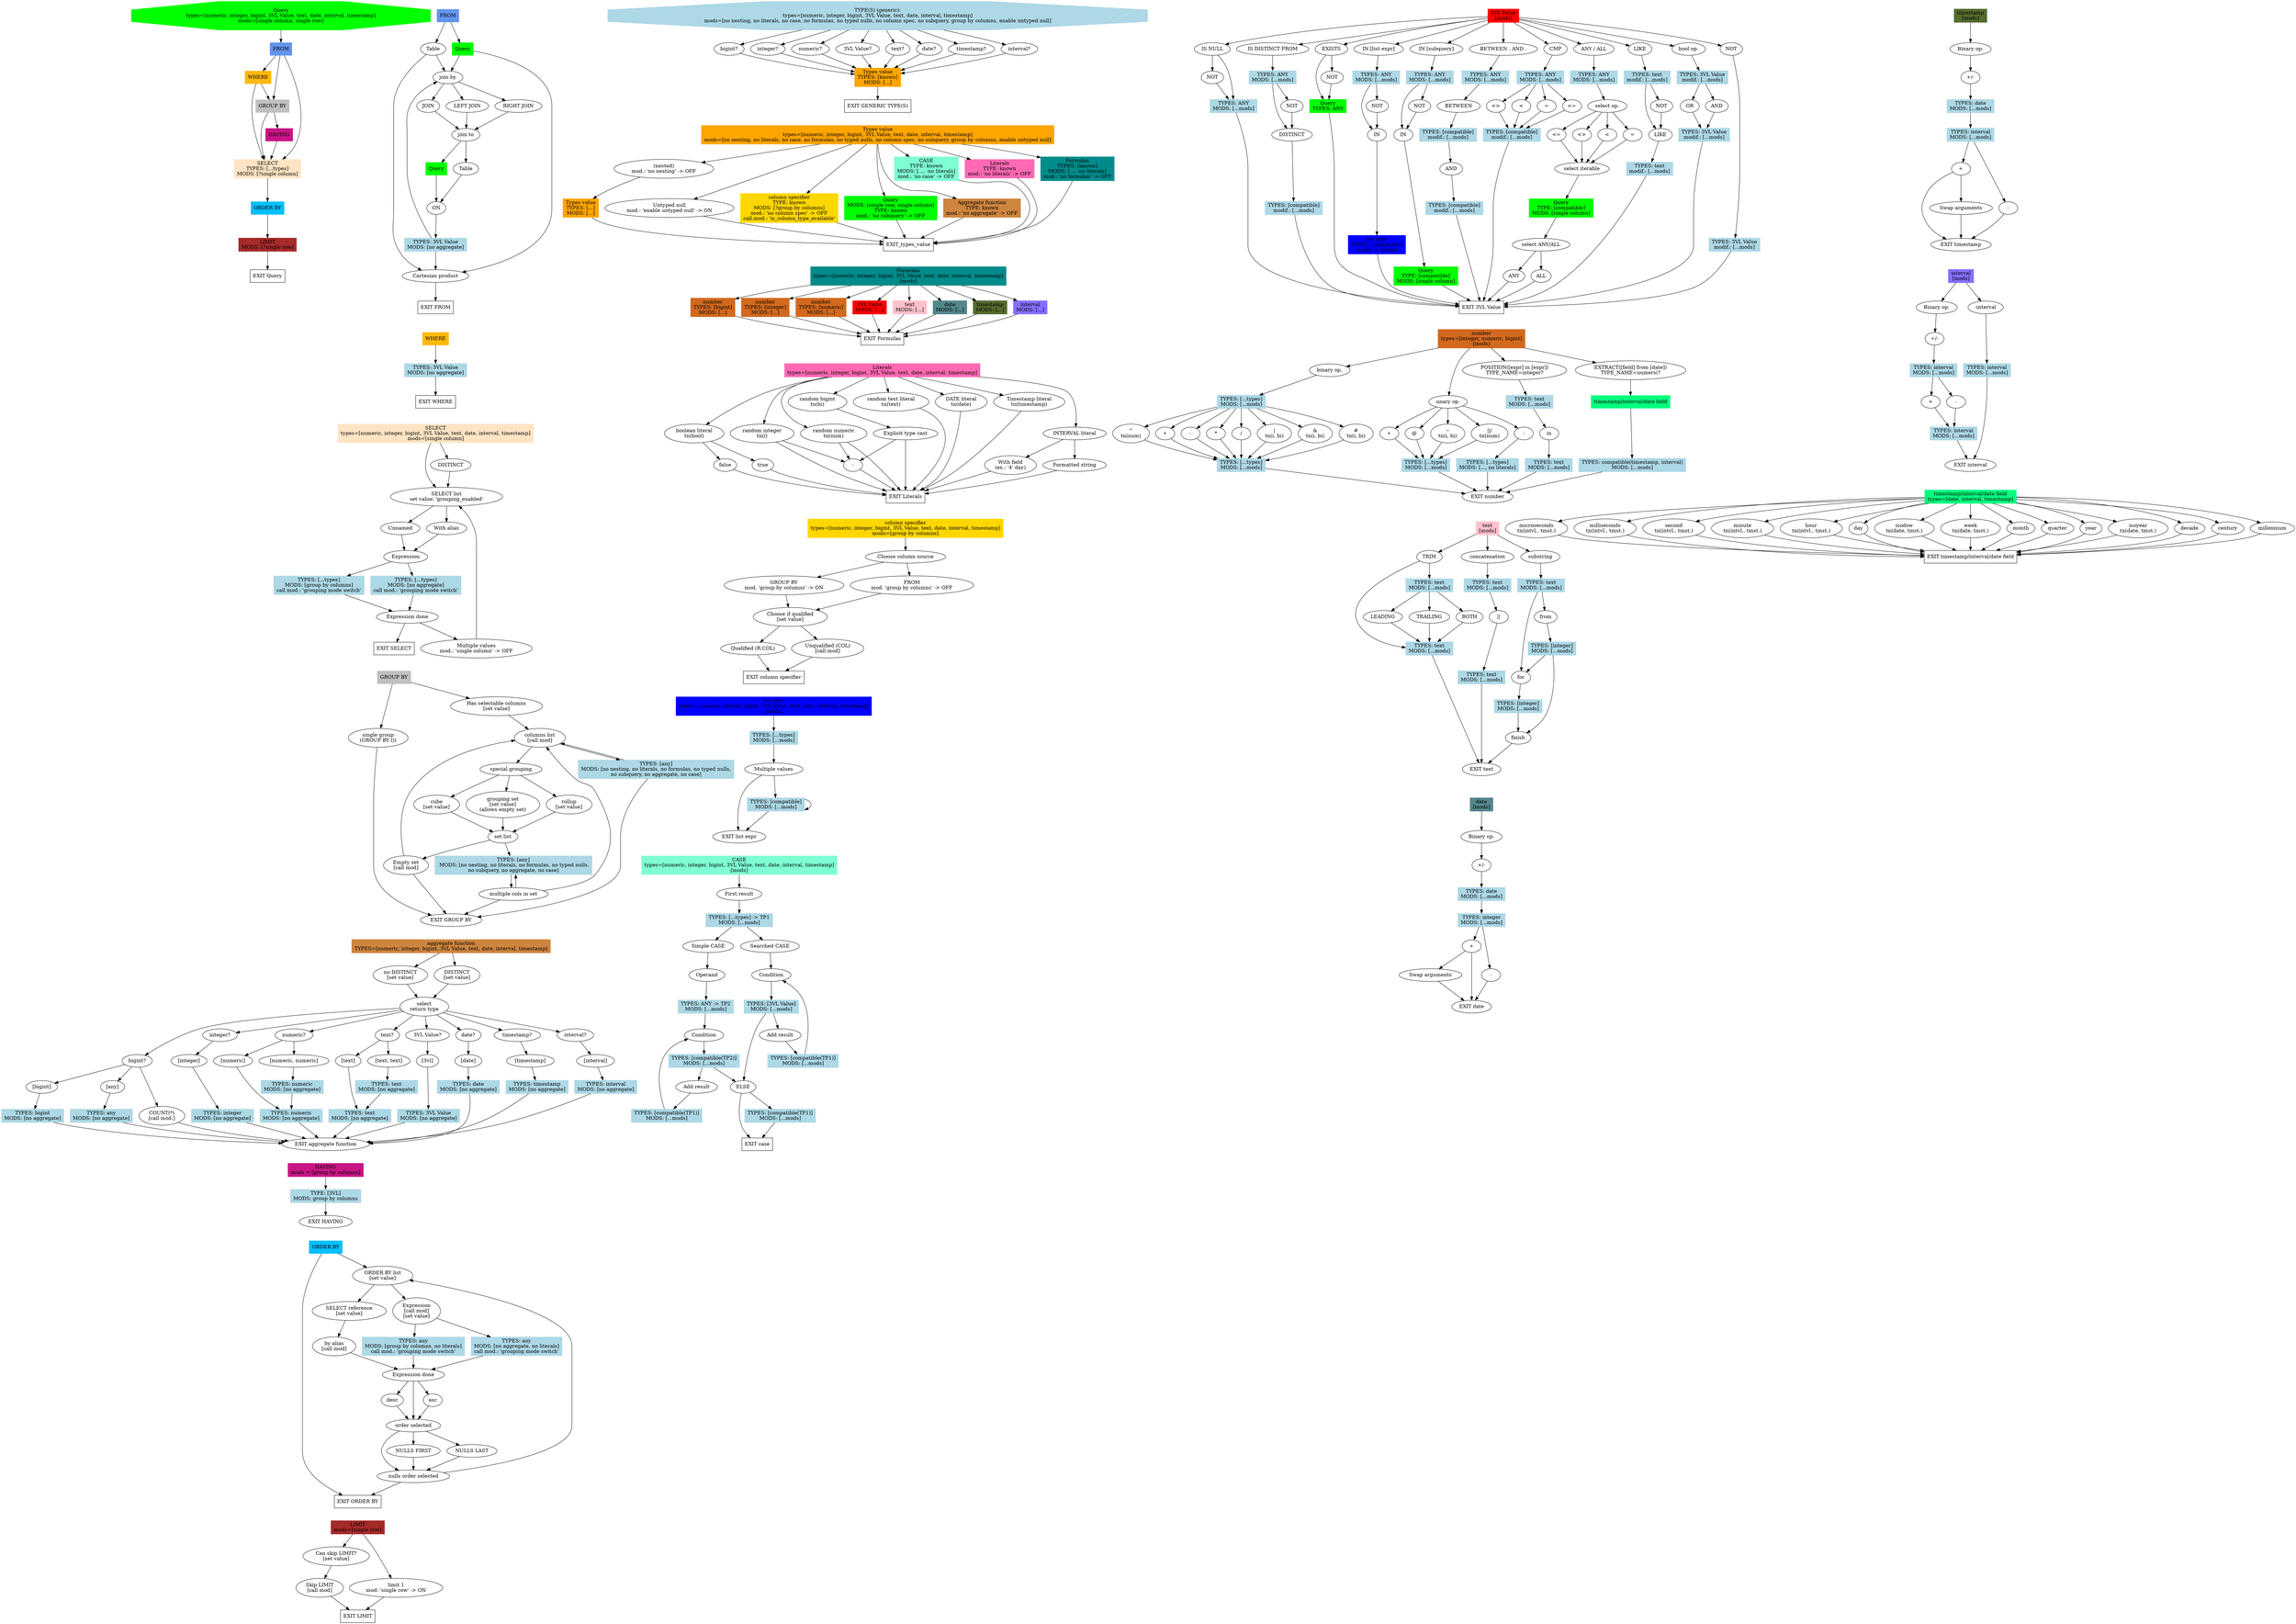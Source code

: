 # Structure is ALWAYS as follows:
# 1. General rule is place function definitions inside their own subgraphs.
# 2. Functional node begins from the node_name node.

# 3. Function definitions & calls look as follows:
# 1) Definitions:
# subgraph def_{node_name} {
#     {node_name} [
#         TYPES="[{type_name}, ...]" (multiple type variants can be choosen, none can be choosen)
#         MODS="[{mod_name}, ...]"
#         uses_wrapped_types="true" (whether to wrap types into the subgraph's type, if subgraph has an inner type)
#         ...
#     ]
#     EXIT_{node_name} [label="EXIT {node_label}"]
#     ...
# }
# 2) Calls (execution will move to a root of a different subgraph):
#     call{caller_num}_{node_name} [
#         TYPES="[{type_name}, ...]" OR "[any]" OR "[known]" OR "[compatible]" OR "[...]" (passes all argument types further),
#         MODS="[{mod_name}, ...]" OR "[...]" (passes all argument modifiers further),
#         ...
#     ]
#
# TYPE, TYPES and MOD in definitions are only for type-checking.
# All specified types of modifiers (TYPE, TYPES, MOD) are required to be passed by caller.
# If TYPES="[any]", all types are selected.
# If TYPES="[compatible]" or TYPES="[known]", the types are popped from the reprective stacks.
# from the respective stacks

# 4. Typed node (with a question mark at the end in definition label):
# {node_name} [TYPE_NAME="type_name"]
# TYPE_NAME is the name of a type listed in function declaration.
# The node will be turned off or on respective to the types passed to function call.

# 4.1 A node with a modifier
# {node_name} [modifier="[trig_name]", modifier_mode="on"/"off"]
# if `modifier` is present in the modifiers, turn the node on or off according to the modifier_mode.

# 4.2 A node with a call modifier
# {node_name} [call_modifier="[call_trig_name]"]
# if the function corresponding to call_trig_name returns true (handler registered in code),
# the node is on. Otherwise, it is off.

# 5. Exit a callable node:
# EXIT_{node_name} [label="EXIT {node_label}"]

# 6. Call a callable node with params:
# call{caller_num}_{node_name} [TYPES={...}, MODS={...}, ...]
# ... -> call...
# there can be multiple callers, so each caller should have a unique id
# values of TYPES and MOD are exact mathes to those in definition

# 7. Call a callable node without params:
# call{caller_num}_{node_name} [...]
# ... -> call...

# 8. These are ignored:
# 1) ... -> ... [color=none]
# 2) Graphviz params in [] (label, shape...)

# 9. Define a node before referencing it:
# FROM []
# Query -> FROM

# 10. Don't do this:
# ... -> ... -> ...

# 11. subgraph ignore {} is completely ignored

# 12. Do NOT use block comments /* */

# 13 [temporary]. Mark nodes that will generate a literal value with 100%
# probability as node[literal="t"]

# 14. To use modifiers provided in arguments, mark a node with modifier="MOD. NAME", modifier_mode="off" / modifier_mode="on"

digraph G {
    subgraph def_Query {
        Query [TYPES="[numeric, integer, bigint, 3VL Value, text, date, interval, timestamp]", MODS="[single column, single row]", label="Query\ntypes=[numeric, integer, bigint, 3VL Value, text, date, interval, timestamp]\nmods=[single column, single row]", shape=octagon, style=filled, color=green]
        EXIT_Query [label="EXIT Query", shape=rectangle]

        call0_FROM [label="FROM", shape=rectangle, color=cornflowerblue, style=filled]
        Query -> call0_FROM

        call0_WHERE [label="WHERE", shape=rectangle, style=filled, color=darkgoldenrod1]
        call0_FROM -> call0_WHERE

        call0_SELECT [label="SELECT\nTYPES: [...types]\nMODS: [?single column]", TYPES="[...]", MODS="[?single column]", shape=rectangle, style=filled, color=bisque]
        call0_WHERE -> call0_SELECT
        call0_FROM -> call0_SELECT
        
        call0_GROUP_BY [label="GROUP BY", shape=rectangle, style=filled, color=gray]
        call0_WHERE -> call0_GROUP_BY
        call0_FROM -> call0_GROUP_BY
        call0_GROUP_BY -> call0_SELECT

        call0_HAVING [label="HAVING", shape=rectangle, style=filled, color=mediumvioletred]
        call0_GROUP_BY -> call0_HAVING
        call0_HAVING -> call0_SELECT

        call0_ORDER_BY [label="ORDER BY", shape=rectangle, style=filled, color=deepskyblue]
        call0_SELECT -> call0_ORDER_BY

        call0_LIMIT [label="LIMIT\nMODS: [?single row]", MODS="[?single row]", shape=rectangle, style=filled, color=brown]
        call0_ORDER_BY -> call0_LIMIT
        call0_LIMIT -> EXIT_Query
    }

    subgraph def_FROM {
        FROM [shape=rectangle, color=cornflowerblue, style=filled]
        EXIT_FROM [label="EXIT FROM", shape=rectangle]

        // FROM -> EXIT_FROM

        FROM_table [label="Table"]
        FROM -> FROM_table
        call0_Query [label="Query", shape=rectangle, TYPES="[any]", MODS="[]", style=filled, color=green]
        FROM -> call0_Query

        FROM_join_by [label="join by"]
        call0_Query -> FROM_join_by
        FROM_table -> FROM_join_by

        FROM_join_to [label="join to"]

        FROM_join_join [label="JOIN"]
        FROM_join_by -> FROM_join_join
        FROM_join_join -> FROM_join_to
        FROM_left_join [label="LEFT JOIN"]
        FROM_join_by -> FROM_left_join
        FROM_left_join -> FROM_join_to
        FROM_right_join [label="RIGHT JOIN"]
        FROM_join_by -> FROM_right_join
        FROM_right_join -> FROM_join_to
        // Reason for turning off: FULL JOIN is only supported with merge-joinable or hash-joinable join conditions
        // To turn this on, you have to provide 'no subquery' and possibly other mods to 'on' in case of full outer join
        // FROM_full_join [label="FULL JOIN"]
        // FROM_join_by -> FROM_full_join
        // FROM_full_join -> FROM_join_to

        FROM_join_on [label="ON"]
        FROM_join_table [label="Table"]
        FROM_join_to -> FROM_join_table
        FROM_join_table -> FROM_join_on
        call5_Query [label="Query", shape=rectangle, TYPES="[any]", MODS="[]", style=filled, color=green]
        FROM_join_to -> call5_Query
        call5_Query -> FROM_join_on

        call83_types [TYPES="[3VL Value]", MODS="[no aggregate]", label="TYPES: 3VL Value\nMODS: [no aggregate]", shape=rectangle, style=filled, color=lightblue]
        FROM_join_on -> call83_types
        call83_types -> FROM_join_by

        FROM_cartesian_product [label="Cartesian product"]
        FROM_cartesian_product -> EXIT_FROM
        FROM_table -> FROM_cartesian_product
        // FROM_cartesian_product -> FROM_table
        call0_Query -> FROM_cartesian_product
        // FROM_cartesian_product -> call0_Query
        call83_types -> FROM_cartesian_product
    }

    subgraph def_WHERE {
        WHERE [label="WHERE", shape=rectangle, style=filled, color=darkgoldenrod1]
        EXIT_WHERE [label="EXIT WHERE", shape=rectangle]

        call53_types [TYPES="[3VL Value]", MODS="[no aggregate]", label="TYPES: 3VL Value\nMODS: [no aggregate]", shape=rectangle, style=filled, color=lightblue]
        WHERE -> call53_types
        call53_types -> EXIT_WHERE
    }

    subgraph def_SELECT {
        SELECT [TYPES="[numeric, integer, bigint, 3VL Value, text, date, interval, timestamp]", MODS="[single column]", label="SELECT\ntypes=[numeric, integer, bigint, 3VL Value, text, date, interval, timestamp]\nmods=[single column]", shape=rectangle, style=filled, color=bisque]
        EXIT_SELECT [label="EXIT SELECT", shape=rectangle]

        SELECT_DISTINCT [label="DISTINCT"]
        SELECT -> SELECT_DISTINCT

        SELECT_list [label="SELECT list\nset value: 'grouping_enabled'", set_value="grouping_enabled"]
        SELECT_DISTINCT -> SELECT_list
        SELECT -> SELECT_list
        SELECT_list_multiple_values [label="Multiple values\nmod.: 'single column' -> OFF", modifier="single column", modifier_mode="off"]
        SELECT_list_multiple_values -> SELECT_list

        SELECT_unnamed_expr [label="Unnamed"]
        SELECT_expr_with_alias [label="With alias"]
        SELECT_list -> SELECT_unnamed_expr
        SELECT_list -> SELECT_expr_with_alias

        select_expr [label="Expression"]
        SELECT_unnamed_expr -> select_expr
        SELECT_expr_with_alias -> select_expr
        select_expr_done [label="Expression done"]
        select_expr_done -> SELECT_list_multiple_values
        select_expr_done -> EXIT_SELECT
        call73_types [label="TYPES: [...types]\nMODS: [group by columns]\ncall mod.: 'grouping mode switch'", TYPES="[...]", MODS="[group by columns]", call_modifier="grouping mode switch", shape=rectangle, style=filled, color=lightblue]
        select_expr -> call73_types
        call73_types -> select_expr_done
        call54_types [label="TYPES: [...types]\nMODS: [no aggregate]\ncall mod.: 'grouping mode switch'", TYPES="[...]", MODS="[no aggregate]", call_modifier="grouping mode switch", shape=rectangle, style=filled, color=lightblue]
        select_expr -> call54_types
        call54_types -> select_expr_done

        // we can make a call trigger, moving this to a separate subgraph,
        // that would check whether there is a single column for a wildcard,
        // but let's keep it simple for now
        // SELECT_tables_eligible_for_wildcard [label="Set Relations for wildcards\nset_value='wildcard_relations'", set_value="wildcard_relations"]
        // SELECT_list -> SELECT_tables_eligible_for_wildcard
        // SELECT_wildcard [label="wildcard\ncall mod.: is_wildcard_available", call_modifier="is_wildcard_available"]
        // SELECT_qualified_wildcard [label="qualified wildcard\ncall mod.: is_wildcard_available", call_modifier="is_wildcard_available"]
        // SELECT_tables_eligible_for_wildcard -> SELECT_wildcard
        // SELECT_tables_eligible_for_wildcard -> SELECT_qualified_wildcard
        // SELECT_wildcard -> SELECT_list_multiple_values
        // SELECT_wildcard -> EXIT_SELECT
        // SELECT_qualified_wildcard -> SELECT_list_multiple_values
        // SELECT_qualified_wildcard -> EXIT_SELECT
    }

    subgraph def_GROUP_BY {
        GROUP_BY [label="GROUP BY", shape=rectangle, style=filled, color=gray]
        EXIT_GROUP_BY [label="EXIT GROUP BY"]

        group_by_single_group [label="single group\n(GROUP BY ())"]
        GROUP_BY -> group_by_single_group
        group_by_single_group -> EXIT_GROUP_BY

        has_accessible_columns [label="Has selectable columns\n[set value]", set_value="has_accessible_cols"]
        GROUP_BY -> has_accessible_columns
        grouping_column_list [label="columns list\n[call mod]", call_modifier="has_accessible_cols_mod"]
        has_accessible_columns -> grouping_column_list

        call70_types[TYPES="[any]", label="TYPES: [any]\nMODS: [no nesting, no literals, no formulas, no typed nulls,\nno subquery, no aggregate, no case]", MODS="[no nesting, no literals, no formulas, no typed nulls, no subquery, no aggregate, no case]", shape=rectangle, style=filled, color=lightblue]
        grouping_column_list -> call70_types
        call70_types -> grouping_column_list
        call70_types -> EXIT_GROUP_BY

        special_grouping [label="special grouping"]
        grouping_column_list -> special_grouping
        set_list [label="set list"]
        set_list_empty_allowed [label="Empty set\n[call mod]", call_modifier="empty set allowed"]
        set_list -> set_list_empty_allowed
        // set_list_empty_allowed -> set_list
        set_list_empty_allowed -> grouping_column_list
        set_list_empty_allowed -> EXIT_GROUP_BY

        grouping_rollup [label="rollup\n[set value]", set_value="is_grouping_sets"]
        special_grouping -> grouping_rollup
        grouping_rollup -> set_list

        grouping_cube [label="cube\n[set value]", set_value="is_grouping_sets"]
        special_grouping -> grouping_cube
        grouping_cube -> set_list

        grouping_set [label="grouping set\n[set value]\n(allows empty set)", set_value="is_grouping_sets"]
        special_grouping -> grouping_set
        grouping_set -> set_list

        call69_types [TYPES="[any]", label="TYPES: [any]\n MODS: [no nesting, no literals, no formulas, no typed nulls,\nno subquery, no aggregate, no case]", MODS="[no nesting, no literals, no formulas, no typed nulls, no subquery, no aggregate, no case]", shape=rectangle, style=filled, color=lightblue]
        set_list -> call69_types
        // call69_types -> set_list
        set_multiple [label="multiple cols in set"]
        call69_types -> set_multiple
        set_multiple -> call69_types
        set_multiple -> EXIT_GROUP_BY
        set_multiple -> grouping_column_list
    }

    subgraph def_aggregate_function {
        aggregate_function [TYPES="[numeric, integer, bigint, 3VL Value, text, date, interval, timestamp]", label="aggregate function\nTYPES=[numeric, integer, bigint, 3VL Value, text, date, interval, timestamp]", shape=rectangle, style=filled, color=peru]
        EXIT_aggregate_function [label="EXIT aggregate function"]

        aggregate_select_return_type [label="select\nreturn type"]
        aggregate_not_distinct[label="no DISTINCT\n[set value]", set_value="distinct_aggr"]
        aggregate_function -> aggregate_not_distinct
        aggregate_not_distinct -> aggregate_select_return_type
        aggregate_distinct[label="DISTINCT\n[set value]", set_value="distinct_aggr"]
        aggregate_function -> aggregate_distinct
        aggregate_distinct -> aggregate_select_return_type


        aggregate_select_type_bigint[TYPE_NAME="bigint", label="bigint?"]
        aggregate_select_return_type -> aggregate_select_type_bigint

        arg_bigint [label="[bigint]"]
        aggregate_select_type_bigint -> arg_bigint
        call75_types [TYPES="[bigint]", label="TYPES: bigint\nMODS: [no aggregate]", MODS="[no aggregate]", shape=rectangle, style=filled, color=lightblue]
        arg_bigint -> call75_types
        call75_types -> EXIT_aggregate_function

        arg_bigint_any [label="[any]"]
        aggregate_select_type_bigint -> arg_bigint_any
        call65_types [TYPES="[any]", label="TYPES: any\nMODS: [no aggregate]", MODS="[no aggregate]", shape=rectangle, style=filled, color=lightblue]
        arg_bigint_any -> call65_types
        call65_types -> EXIT_aggregate_function

        arg_star [label="COUNT(*)\n[call mod.]", call_modifier="distinct_aggr_mod"]
        aggregate_select_type_bigint -> arg_star
        arg_star -> EXIT_aggregate_function


        aggregate_select_type_integer[TYPE_NAME="integer", label="integer?"]
        aggregate_select_return_type -> aggregate_select_type_integer

        arg_integer [label="[integer]"]
        aggregate_select_type_integer -> arg_integer
        call71_types [TYPES="[integer]", label="TYPES: integer\nMODS: [no aggregate]", MODS="[no aggregate]", shape=rectangle, style=filled, color=lightblue]
        arg_integer -> call71_types
        call71_types -> EXIT_aggregate_function


        aggregate_select_type_numeric[TYPE_NAME="numeric", label="numeric?"]
        aggregate_select_return_type -> aggregate_select_type_numeric

        arg_single_numeric [label="[numeric]"]
        aggregate_select_type_numeric -> arg_single_numeric
        call66_types [TYPES="[numeric]", label="TYPES: numeric\nMODS: [no aggregate]", MODS="[no aggregate]", shape=rectangle, style=filled, color=lightblue]
        arg_single_numeric -> call66_types
        call66_types -> EXIT_aggregate_function
        
        arg_double_numeric [label="[numeric, numeric]"]
        aggregate_select_type_numeric -> arg_double_numeric   
        call68_types[TYPES="[numeric]", label="TYPES: numeric\nMODS: [no aggregate]", MODS="[no aggregate]", shape=rectangle, style=filled, color=lightblue]
        arg_double_numeric -> call68_types
        call68_types -> call66_types


        aggregate_select_type_text[TYPE_NAME="text", label="text?"]
        aggregate_select_return_type -> aggregate_select_type_text

        arg_single_text [label="[text]"]
        aggregate_select_type_text -> arg_single_text
        call63_types [TYPES="[text]", label="TYPES: text\nMODS: [no aggregate]", MODS="[no aggregate]", shape=rectangle, style=filled, color=lightblue]
        arg_single_text -> call63_types
        call63_types -> EXIT_aggregate_function
        arg_double_text [label="[text, text]"]
        call74_types [TYPES="[text]", label="TYPES: text\nMODS: [no aggregate]", MODS="[no aggregate]", shape=rectangle, style=filled, color=lightblue]
        aggregate_select_type_text -> arg_double_text
        arg_double_text -> call74_types
        call74_types -> call63_types


        aggregate_select_type_bool[TYPE_NAME="3VL Value", label="3VL Value?"]
        aggregate_select_return_type -> aggregate_select_type_bool

        arg_single_3vl [label="[3vl]"]
        aggregate_select_type_bool -> arg_single_3vl
        call64_types [TYPES="[3VL Value]", label="TYPES: 3VL Value\nMODS: [no aggregate]", MODS="[no aggregate]", shape=rectangle, style=filled, color=lightblue]
        arg_single_3vl -> call64_types
        call64_types -> EXIT_aggregate_function


        aggregate_select_type_date [TYPE_NAME="date", label="date?"]
        aggregate_select_return_type -> aggregate_select_type_date

        arg_date [label="[date]"]
        aggregate_select_type_date -> arg_date
        call72_types [TYPES="[date]", label="TYPES: date\nMODS: [no aggregate]", MODS="[no aggregate]", shape=rectangle, style=filled, color=lightblue]
        arg_date -> call72_types
        call72_types -> EXIT_aggregate_function


        aggregate_select_type_timestamp [TYPE_NAME="timestamp", label="timestamp?"]
        aggregate_select_return_type -> aggregate_select_type_timestamp

        arg_timestamp [label="[timestamp]"]
        aggregate_select_type_timestamp -> arg_timestamp
        call96_types [TYPES="[timestamp]", label="TYPES: timestamp\nMODS: [no aggregate]", MODS="[no aggregate]", shape=rectangle, style=filled, color=lightblue]
        arg_timestamp -> call96_types
        call96_types -> EXIT_aggregate_function


        aggregate_select_type_interval [TYPE_NAME="interval", label="interval?"]
        aggregate_select_return_type -> aggregate_select_type_interval

        arg_interval [label="[interval]"]
        aggregate_select_type_interval -> arg_interval
        call90_types [TYPES="[interval]", label="TYPES: interval\nMODS: [no aggregate]", MODS="[no aggregate]", shape=rectangle, style=filled, color=lightblue]
        arg_interval -> call90_types
        call90_types -> EXIT_aggregate_function
    }

    subgraph def_HAVING {
        HAVING [label="HAVING\nmods = [group by columns]", MODS="[group by columns]", shape=rectangle, style=filled, color=mediumvioletred]
        EXIT_HAVING [label="EXIT HAVING"]

        call45_types [TYPES="[3VL Value]", MODS="[group by columns]", label="TYPE: [3VL]\nMODS: group by columns", shape=rectangle, style=filled, color=lightblue]
        HAVING -> call45_types
        call45_types -> EXIT_HAVING
    }

    subgraph def_ORDER_BY {
        ORDER_BY [label="ORDER BY", shape=rectangle, style=filled, color=deepskyblue]
        EXIT_ORDER_BY [label="EXIT ORDER BY", shape=rectangle]

        ORDER_BY -> EXIT_ORDER_BY

        // order by basically functions like SELECT w/o aliases
        // but no literals are allowed, and you also can
        // reference SELECT by aliases/numbers, and the priority
        // is on the SELECT, when ambiguous between select and from.

        order_by_list [label="ORDER BY list\n[set value]", set_value="select_is_not_distinct"]
        ORDER_BY -> order_by_list
        order_by_expr_done [label="Expression done"]

        order_by_select_reference [label="SELECT reference\n[set value]", set_value="select_has_accessible_columns"]
        order_by_list -> order_by_select_reference
        order_by_select_reference_by_alias [label="by alias\n[call mod]", call_modifier="select_has_accessible_columns_mod"]
        order_by_select_reference -> order_by_select_reference_by_alias
        order_by_select_reference_by_alias -> order_by_expr_done

        order_by_expr [label="Expression\n[call mod]\n[set value]", call_modifier="select_is_not_distinct_mod", set_value="grouping_enabled"]
        order_by_list -> order_by_expr

        call84_types [label="TYPES: any\nMODS: [group by columns, no literals]\ncall mod.: 'grouping mode switch'", TYPES="[any]", MODS="[group by columns, no literals]", call_modifier="grouping mode switch", shape=rectangle, style=filled, color=lightblue]
        order_by_expr -> call84_types
        call84_types -> order_by_expr_done
        call85_types [label="TYPES: any\nMODS: [no aggregate, no literals]\ncall mod.: 'grouping mode switch'", TYPES="[any]", MODS="[no aggregate, no literals]", call_modifier="grouping mode switch", shape=rectangle, style=filled, color=lightblue]
        order_by_expr -> call85_types
        call85_types -> order_by_expr_done

        order_by_order_selected [label="order selected"]
        order_by_expr_done -> order_by_order_selected
        order_by_asc [label="asc"]
        order_by_expr_done -> order_by_asc
        order_by_asc -> order_by_order_selected
        order_by_desc [label="desc"]
        order_by_expr_done -> order_by_desc
        order_by_desc -> order_by_order_selected

        order_by_nulls_first_selected [label="nulls order selected"]
        order_by_order_selected -> order_by_nulls_first_selected
        order_by_nulls_first_selected -> order_by_list
        order_by_nulls_first_selected -> EXIT_ORDER_BY
        order_by_nulls_first [label="NULLS FIRST"]
        order_by_order_selected -> order_by_nulls_first
        order_by_nulls_first -> order_by_nulls_first_selected
        order_by_nulls_last [label="NULLS LAST"]
        order_by_order_selected -> order_by_nulls_last
        order_by_nulls_last -> order_by_nulls_first_selected
    }

    subgraph def_LIMIT {
        LIMIT [MODS="[single row]", label="LIMIT\nmods=[single row]", shape=rectangle, style=filled, color=brown]
        EXIT_LIMIT [label="EXIT LIMIT", shape=rectangle]

        query_can_skip_limit_set_val [label="Can skip LIMIT?\n[set value]", set_value="can_skip_limit"]
        LIMIT -> query_can_skip_limit_set_val
        query_can_skip_limit [label="Skip LIMIT\n[call mod]", call_modifier="can_skip_limit_mod"]
        query_can_skip_limit_set_val-> query_can_skip_limit
        query_can_skip_limit -> EXIT_LIMIT

        single_row_true [label="limit 1\nmod: 'single row' -> ON", modifier="single row", modifier_mode="on"]
        LIMIT -> single_row_true
        single_row_true -> EXIT_LIMIT

        // limit_num [label="limit [num]\nmod: 'single row' -> OFF", modifier="single row", modifier_mode="off"]
        // LIMIT -> limit_num
        // call52_types [TYPES="[integer, numeric, bigint]", MODS="[no column spec, no aggregate]", label="TYPES: [integer, numeric, bigint]\nMODS: [no column spec, no aggregate]", shape=rectangle, style=filled, color=lightblue]
        // limit_num -> call52_types
        // call52_types -> EXIT_LIMIT
    }

    subgraph def_types {
        types [TYPES="[numeric, integer, bigint, 3VL Value, text, date, interval, timestamp]", MODS="[no nesting, no literals, no case, no formulas, no typed nulls, no column spec, no subquery, group by columns, enable untyped null, no aggregate]", label="TYPE(S) (generic):\ntypes=[numeric, integer, bigint, 3VL Value, text, date, interval, timestamp]\nmods=[no nesting, no literals, no case, no formulas, no typed nulls, no column spec, no subquery, group by columns, enable untyped null]", shape=octagon, style=filled, color=lightblue]
        EXIT_types [label="EXIT GENERIC TYPE(S)", shape=rectangle]

        call0_types_value [TYPES="[known]", MODS="[...]", label="Types value\nTYPES: [known]\nMODS: [...]", shape=rectangle, style=filled, color=orange]
        call0_types_value -> EXIT_types

        types_select_type_bigint[TYPE_NAME="bigint", label="bigint?", set_value="types_type"]
        types -> types_select_type_bigint
        types_select_type_bigint -> call0_types_value

        types_select_type_integer[TYPE_NAME="integer", label="integer?", set_value="types_type"]
        types -> types_select_type_integer
        types_select_type_integer -> call0_types_value

        types_select_type_numeric[TYPE_NAME="numeric", label="numeric?", set_value="types_type"]
        types -> types_select_type_numeric
        types_select_type_numeric -> call0_types_value

        types_select_type_3vl[TYPE_NAME="3VL Value", label="3VL Value?", set_value="types_type"]
        types -> types_select_type_3vl
        types_select_type_3vl -> call0_types_value

        types_select_type_text[TYPE_NAME="text", label="text?", set_value="types_type"]
        types -> types_select_type_text
        types_select_type_text -> call0_types_value

        types_select_type_date[TYPE_NAME="date", label="date?", set_value="types_type"]
        types -> types_select_type_date
        types_select_type_date -> call0_types_value

        types_select_type_timestamp[TYPE_NAME="timestamp", label="timestamp?", set_value="types_type"]
        types -> types_select_type_timestamp
        types_select_type_timestamp -> call0_types_value

        types_select_type_interval[TYPE_NAME="interval", label="interval?", set_value="types_type"]
        types -> types_select_type_interval
        types_select_type_interval -> call0_types_value
    }

    subgraph def_types_value {
        types_value [TYPES="[numeric, integer, bigint, 3VL Value, text, date, interval, timestamp]", MODS="[no nesting, no literals, no case, no formulas, no typed nulls, no column spec, no subquery, group by columns, enable untyped null, no aggregate]", label="Types value\ntypes=[numeric, integer, bigint, 3VL Value, text, date, interval, timestamp]\nmods=[no nesting, no literals, no case, no formulas, no typed nulls, no column spec, no subquery, group by columns, enable untyped null]", shape=rectangle, style=filled, color=orange]
        EXIT_types_value [shape=rectangle]

        types_value_nested [label="(nested)\nmod.: 'no nesting' -> OFF", modifier="no nesting", modifier_mode="off"]
        types_value -> types_value_nested
        call1_types_value [TYPES="[...]", MODS="[...]", label="Types value\nTYPES: [...]\nMODS: [...]", shape=rectangle, style=filled, color=orange]
        types_value_nested -> call1_types_value
        call1_types_value -> EXIT_types_value

        types_value_null [label="Untyped null\nmod.: 'enable untyped null' -> ON", modifier="enable untyped null", modifier_mode="on"]
        types_value -> types_value_null
        types_value_null -> EXIT_types_value

        // types_value_typed_null [label="Typed null\n// mod.: 'no typed nulls' -> OFF", modifier="no typed nulls", modifier_mode="off"]
        // types_value -> types_value_typed_null
        // types_value_typed_null -> EXIT_types_value

        call0_column_spec [TYPES="[known]", MODS="[?group by columns]", modifier="no column spec", modifier_mode="off", call_modifier="is_column_type_available", label="column specifier\nTYPE: known\nMODS: [?group by columns]\nmod.: 'no column spec' -> OFF\ncall.mod.: 'is_column_type_available'", shape=rectangle, style=filled, color=gold]
        types_value -> call0_column_spec
        call0_column_spec -> EXIT_types_value

        call1_Query [TYPES="[known]", MODS="[single row, single column]", label="Query\nMODS: [single row, single column]\nTYPE: known\nmod.: 'no subquery' -> OFF", modifier="no subquery", modifier_mode="off", shape=rectangle, style=filled, color=green]
        types_value -> call1_Query
        call1_Query -> EXIT_types_value

        call0_aggregate_function [TYPES="[known]", modifier="no aggregate", modifier_mode="off", label="Aggregate function\nTYPE: known\nmod.: 'no aggregate' -> OFF", shape=rectangle, style=filled, color=peru]
        types_value -> call0_aggregate_function
        call0_aggregate_function -> EXIT_types_value

        call0_case [TYPES="[known]", MODS="[..., -no literals]", modifier="no case", modifier_mode="off", label="CASE\nTYPE: known\nMODS: [..., -no literals]\nmod.: 'no case' -> OFF", shape=rectangle, style=filled, color=aquamarine]
        types_value -> call0_case
        call0_case -> EXIT_types_value

        call0_literals [TYPES="[known]", modifier="no literals", modifier_mode="off", label="Literals\nTYPE: known\nmod.: 'no literals' -> OFF", shape=rectangle, style=filled, color=hotpink]
        types_value -> call0_literals
        call0_literals -> EXIT_types_value

        call0_formulas [TYPES="[known]", MODS="[..., -no literals]", modifier="no formulas", modifier_mode="off", label="Formulas\nTYPES: [known]\nMODS: [..., -no literals]\nmod.: 'no formulas' -> OFF", shape=rectangle, style=filled, color=darkcyan]
        types_value -> call0_formulas
        call0_formulas -> EXIT_types_value
    }

    subgraph def_formulas {
        formulas [label="Formulas\ntypes=[numeric, integer, bigint, 3VL Value, text, date, interval, timestamp]\n[mods]", TYPES="[numeric, integer, bigint, 3VL Value, text, date, interval, timestamp]", MODS="[]", shape=rectangle, style=filled, color=darkcyan]
        EXIT_formulas [label="EXIT Formulas", shape=rectangle]

        call2_number [label="number\nTYPES: [bigint]\nMODS: [...]", TYPE_NAME="bigint", TYPES="[bigint]", MODS="[...]", shape=rectangle, style=filled, color=chocolate]
        formulas -> call2_number
        call2_number -> EXIT_formulas

        call1_number [label="number\nTYPES: [integer]\nMODS: [...]", TYPE_NAME="integer", TYPES="[integer]", MODS="[...]", shape=rectangle, style=filled, color=chocolate]
        formulas -> call1_number
        call1_number -> EXIT_formulas

        call0_number [label="number\nTYPES: [numeric]\nMODS: [...]", TYPE_NAME="numeric", TYPES="[numeric]", MODS="[...]", shape=rectangle, style=filled, color=chocolate]
        formulas -> call0_number
        call0_number -> EXIT_formulas

        call1_VAL_3 [label="3VL Value\nMODS: [...]", MODS="[...]", TYPE_NAME="3VL Value", shape=rectangle, style=filled, color=red]
        formulas -> call1_VAL_3
        call1_VAL_3 -> EXIT_formulas

        call0_text [label="text\nMODS: [...]", MODS="[...]", TYPE_NAME="text", shape=rectangle, style=filled, color=pink]
        formulas -> call0_text
        call0_text -> EXIT_formulas

        call0_date [label="date\nMODS: [...]", MODS="[...]", TYPE_NAME="date", shape=rectangle, style=filled, color=cadetblue4]
        formulas -> call0_date
        call0_date -> EXIT_formulas

        call0_timestamp [label="timestamp\nMODS: [...]", MODS="[...]", TYPE_NAME="timestamp", shape=rectangle, style=filled, color=darkolivegreen]
        formulas -> call0_timestamp
        call0_timestamp -> EXIT_formulas

        call0_interval [label="interval\nMODS: [...]", MODS="[...]", TYPE_NAME="interval", shape=rectangle, style=filled, color=lightslateblue]
        formulas -> call0_interval
        call0_interval -> EXIT_formulas
    }

    subgraph def_literals {
        literals [label="Literals\ntypes=[numeric, integer, bigint, 3VL Value, text, date, interval, timestamp]", TYPES="[numeric, integer, bigint, 3VL Value, text, date, interval, timestamp]", shape=rectangle, style=filled, color=hotpink]
        EXIT_literals [label="EXIT Literals", shape=rectangle]

        bool_literal [label="boolean literal\ntn(bool)", TYPE_NAME="3VL Value"]
        literals -> bool_literal
        true []
        bool_literal -> true
        true -> EXIT_literals
        false []
        bool_literal -> false
        false -> EXIT_literals

        number_literal_integer [label="random integer\ntn(i)", TYPE_NAME="integer"]
        literals -> number_literal_integer
        number_literal_integer -> EXIT_literals
        number_literal_numeric [label="random numeric\ntn(num)", TYPE_NAME="numeric"]
        literals -> number_literal_numeric
        number_literal_numeric -> EXIT_literals
        number_literal_bigint [label="random bigint\ntn(bi)", TYPE_NAME="bigint"]
        literals -> number_literal_bigint
        // number_literal_bigint -> EXIT_literals

        number_literal_minus [label="-"]
        number_literal_integer -> number_literal_minus
        number_literal_numeric -> number_literal_minus
        // number_literal_bigint -> number_literal_minus
        number_literal_minus -> EXIT_literals

        literals_explicit_cast [label="Explicit type cast"]
        literals_explicit_cast -> EXIT_literals
        number_literal_bigint -> literals_explicit_cast
        literals_explicit_cast -> number_literal_minus

        text_literal [label="random text literal\ntn(text)", TYPE_NAME="text"]
        literals -> text_literal
        text_literal -> EXIT_literals

        date_literal [label="DATE literal\ntn(date)", TYPE_NAME="date"]
        literals -> date_literal
        date_literal -> EXIT_literals

        timestamp_literal [label="Timestamp literal\ntn(timestamp)", TYPE_NAME="timestamp"]
        literals -> timestamp_literal
        timestamp_literal -> EXIT_literals

        interval_literal [label="INTERVAL literal", TYPE_NAME="interval"]
        literals -> interval_literal
        interval_literal_format_string [label="Formatted string"]
        interval_literal -> interval_literal_format_string
        interval_literal_format_string -> EXIT_literals
        interval_literal_with_field [label="With field\n(ex.: '4' day)"]
        interval_literal -> interval_literal_with_field
        interval_literal_with_field -> EXIT_literals
    }

    subgraph def_case {
        case [TYPES="[numeric, integer, bigint, 3VL Value, text, date, interval, timestamp]", MODS="[]", label="CASE\ntypes=[numeric, integer, bigint, 3VL Value, text, date, interval, timestamp]\n[mods]", shape=rectangle, style=filled, color=aquamarine]
        EXIT_case [label="EXIT case", shape=rectangle]

        case_first_result [label="First result"]
        case -> case_first_result
        call82_types [TYPES="[...]", label="TYPES: [...types] -> TP1\nMODS: [...mods]", MODS="[...]", shape=rectangle, style=filled, color=lightblue]
        case_first_result -> call82_types
        
        case_else [label="ELSE"]
        call81_types [TYPES="[compatible]", label="TYPES: [compatible(TP1)]\nMODS: [...mods]", MODS="[...]", shape=rectangle, style=filled, color=lightblue]
        case_else -> call81_types
        call81_types -> EXIT_case
        case_else -> EXIT_case

        simple_case [label="Simple CASE"]
        call82_types -> simple_case

        simple_case_operand [label="Operand"]
        simple_case -> simple_case_operand
        call78_types [TYPES="[any]", MODS="[...]", label="TYPES: ANY -> TP2\nMODS: [...mods]", shape=rectangle, style=filled, color=lightblue]
        simple_case_operand -> call78_types

        simple_case_condition [label="Condition"]
        call78_types -> simple_case_condition
        call79_types [TYPES="[compatible]", label="TYPES: [compatible(TP2)]\nMODS: [...mods]", MODS="[...]", shape=rectangle, style=filled, color=lightblue]
        simple_case_condition -> call79_types
        call79_types -> case_else

        simple_case_result [label="Add result"]
        call79_types -> simple_case_result
        call80_types [TYPES="[compatible]", label="TYPES: [compatible(TP1)]\nMODS: [...mods]", MODS="[...]", shape=rectangle, style=filled, color=lightblue]
        simple_case_result -> call80_types
        call80_types -> simple_case_condition

        searched_case [label="Searched CASE"]
        call82_types -> searched_case

        searched_case_condition [label="Condition"]
        searched_case -> searched_case_condition
        call76_types [TYPES="[3VL Value]", label="TYPES: [3VL Value]\nMODS: [...mods]", MODS="[...]", shape=rectangle, style=filled, color=lightblue]
        searched_case_condition -> call76_types
        call76_types -> case_else

        searched_case_result [label="Add result"]
        call76_types -> searched_case_result
        call77_types [TYPES="[compatible]", label="TYPES: [compatible(TP1)]\nMODS: [...mods]", MODS="[...]", shape=rectangle, style=filled, color=lightblue]
        searched_case_result -> call77_types
        call77_types -> searched_case_condition
    }

    subgraph def_column_spec {
        column_spec [TYPES="[numeric, integer, bigint, 3VL Value, text, date, interval, timestamp]", MODS="[group by columns]", label="column specifier\ntypes=[numeric, integer, bigint, 3VL Value, text, date, interval, timestamp]\nmods=[group by columns]", shape=rectangle, style=filled, color=gold]
        EXIT_column_spec [label="EXIT column specifier", shape=rectangle]

        column_spec_choose_source [label="Choose column source"]
        column_spec -> column_spec_choose_source

        column_spec_choose_qualified [label="Choose if qualified\n[set value]", set_value="do_unique_column_names_exist_for_selected_types"]

        get_column_spec_from_group_by [label="GROUP BY\nmod. 'group by columns' -> ON", modifier="group by columns", modifier_mode="on"]
        column_spec_choose_source -> get_column_spec_from_group_by
        get_column_spec_from_group_by -> column_spec_choose_qualified

        get_column_spec_from_from [label="FROM\nmod. 'group by columns' -> OFF", modifier="group by columns", modifier_mode="off"]
        column_spec_choose_source -> get_column_spec_from_from
        get_column_spec_from_from -> column_spec_choose_qualified

        qualified_column_name [label="Qualified (R.COL)"]
        column_spec_choose_qualified -> qualified_column_name
        qualified_column_name -> EXIT_column_spec

        unqualified_column_name [label="Unqualified (COL)\n[call mod]", call_modifier="has_unique_column_names_for_selected_types"]
        column_spec_choose_qualified -> unqualified_column_name
        unqualified_column_name -> EXIT_column_spec
    }

    subgraph def_list_expr {
        list_expr [TYPES="[numeric, integer, bigint, 3VL Value, text, date, interval, timestamp]", MODS="[]", label="list expr\ntypes=[numeric, integer, bigint, 3VL Value, text, date, interval, timestamp]\n[mods]", shape=rectangle, style=filled, color=blue]
        EXIT_list_expr[label="EXIT list expr"]

        call16_types [TYPES="[...]", MODS="[...]", label="TYPES: [...types]\nMODS: [...mods]", shape=rectangle, style=filled, color=lightblue]
        list_expr -> call16_types

        list_expr_multiple_values [label="Multiple values"]
        call16_types -> list_expr_multiple_values

        call49_types [TYPES="[compatible]", label="TYPES: [compatible]\nMODS: [...mods]", MODS="[...]", shape=rectangle, style=filled, color=lightblue]
        list_expr_multiple_values -> call49_types
        list_expr_multiple_values -> EXIT_list_expr
        call49_types -> call49_types

        call49_types -> EXIT_list_expr
    }

    subgraph def_VAL_3 {
        VAL_3 [shape=rectangle, label="3VL Value\n[mods]", MODS="[]", style=filled, color=red]
        EXIT_VAL_3 [shape=rectangle, label="EXIT 3VL Value"]

        IsNull [label="IS NULL"]
        call55_types [TYPES="[any]", MODS="[...]", label="TYPES: ANY\nMODS: [...mods]", shape=rectangle, color=lightblue, style=filled]
        VAL_3 -> IsNull
        IsNull -> call55_types
        IsNull_not [label="NOT"]
        IsNull -> IsNull_not
        IsNull_not -> call55_types
        call55_types -> EXIT_VAL_3

        IsDistinctFrom [label="IS DISTINCT FROM"]
        call56_types [TYPES="[any]", MODS="[...]", label="TYPES: ANY\nMODS: [...mods]", shape=rectangle, color=lightblue, style=filled]
        IsDistinctNOT [label="NOT"]
        DISTINCT []
        call21_types [MODS="[...]", TYPES="[compatible]", label="TYPES: [compatible]\nmodif.: [...mods]", shape=rectangle, style=filled, color=lightblue]
        VAL_3 -> IsDistinctFrom
        IsDistinctFrom -> call56_types
        call56_types -> IsDistinctNOT
        IsDistinctNOT -> DISTINCT
        call56_types -> DISTINCT
        DISTINCT -> call21_types
        call21_types -> EXIT_VAL_3

        Exists_not [label="NOT"]
        Exists [label="EXISTS"]
        call2_Query [TYPES="[any]", MODS="[]", label="Query\nTYPES: ANY", shape=rectangle, style=filled, color=green]
        VAL_3 -> Exists
        Exists -> call2_Query
        call2_Query -> EXIT_VAL_3
        Exists -> Exists_not
        Exists_not -> call2_Query

        InList[label="IN [list expr]"]
        InListNot [label="NOT"]
        InListIn [label="IN"]
        VAL_3 -> InList
        call57_types [TYPES="[any]", MODS="[...]", label="TYPES: ANY\nMODS: [...mods]", shape=rectangle, color=lightblue, style=filled]
        InList -> call57_types
        call57_types -> InListNot
        InListNot -> InListIn
        call57_types -> InListIn
        call1_list_expr [TYPES="[compatible]", MODS="[...]", label="list expr\nTYPES: [compatible]\nmodif.: [...mods]", shape=rectangle, style=filled, color=blue]
        InListIn -> call1_list_expr
        call1_list_expr -> EXIT_VAL_3

        InSubquery[label="IN [subquery]"]
        InSubqueryNot [label="NOT"]
        InSubqueryIn [label="IN"]
        call58_types [TYPES="[any]", MODS="[...]", label="TYPES: ANY\nMODS: [...mods]", shape=rectangle, color=lightblue, style=filled]
        VAL_3 -> InSubquery
        InSubquery -> call58_types
        call58_types -> InSubqueryNot
        InSubqueryNot -> InSubqueryIn
        call58_types -> InSubqueryIn
        call3_Query [TYPES="[compatible]", MODS="[single column]", label="Query\nTYPE: [compatible]\nMODS: [single column]", shape=rectangle, style=filled, color=green]
        InSubqueryIn -> call3_Query
        call3_Query -> EXIT_VAL_3

        Between[label="BETWEEN . AND ."]
        BetweenBetween [label="BETWEEN"]
        BetweenBetweenAnd [label="AND"]
        VAL_3 -> Between
        call59_types [TYPES="[any]", MODS="[...]", label="TYPES: ANY\nMODS: [...mods]", shape=rectangle, color=lightblue, style=filled]
        Between -> call59_types
        call59_types -> BetweenBetween
        call22_types [MODS="[...]", TYPES="[compatible]", label="TYPES: [compatible]\nmodif.: [...mods]", shape=rectangle, style=filled, color=lightblue]
        BetweenBetween -> call22_types
        call22_types -> BetweenBetweenAnd
        call23_types [MODS="[...]", TYPES="[compatible]", label="TYPES: [compatible]\nmodif.: [...mods]", shape=rectangle, style=filled, color=lightblue]
        BetweenBetweenAnd -> call23_types
        call23_types -> EXIT_VAL_3

        BinaryComp[label="CMP"]
        BinaryCompLess [label="<"]
        BinaryCompEqual [label="="]
        BinaryCompLessEqual [label="<="]
        BinaryCompUnEqual [label="<>"]
        VAL_3 -> BinaryComp
        call60_types [TYPES="[any]", MODS="[...]", label="TYPES: ANY\nMODS: [...mods]", shape=rectangle, color=lightblue, style=filled]
        BinaryComp -> call60_types
        call24_types [MODS="[...]", TYPES="[compatible]", label="TYPES: [compatible]\nmodif.: [...mods]", shape=rectangle, style=filled, color=lightblue]
        call60_types -> BinaryCompLess
        BinaryCompLess -> call24_types
        call60_types -> BinaryCompEqual
        BinaryCompEqual -> call24_types
        call60_types -> BinaryCompLessEqual
        BinaryCompLessEqual -> call24_types
        call60_types -> BinaryCompUnEqual
        BinaryCompUnEqual -> call24_types
        call24_types -> EXIT_VAL_3

        AnyAll[label="ANY / ALL"]
        AnyAllSelectOp[label="select op."]
        AnyAllLess [label="<"]
        AnyAllEqual [label="="]
        AnyAllLessEqual [label="<="]
        AnyAllUnEqual [label="<>"]
        AnyAllSelectIter[label="select iterable"]
        AnyAllAnyAll[label="select ANY/ALL"]
        AnyAllAnyAllAny[label="ANY"]
        AnyAllAnyAllAll[label="ALL"]
        VAL_3 -> AnyAll
        call61_types [TYPES="[any]", MODS="[...]", label="TYPES: ANY\nMODS: [...mods]", shape=rectangle, color=lightblue, style=filled]
        AnyAll -> call61_types
        call61_types -> AnyAllSelectOp
        AnyAllSelectOp -> AnyAllLess
        AnyAllLess -> AnyAllSelectIter
        AnyAllSelectOp -> AnyAllEqual
        AnyAllEqual -> AnyAllSelectIter
        AnyAllSelectOp -> AnyAllLessEqual
        AnyAllLessEqual -> AnyAllSelectIter
        AnyAllSelectOp -> AnyAllUnEqual
        AnyAllUnEqual -> AnyAllSelectIter
        call4_Query [TYPES="[compatible]", MODS="[single column]", label="Query\nTYPE: [compatible]\nMODS: [single column]", shape=rectangle, style=filled, color=green]
        AnyAllSelectIter -> call4_Query
        call4_Query -> AnyAllAnyAll
        AnyAllAnyAll -> AnyAllAnyAllAny
        AnyAllAnyAllAny -> EXIT_VAL_3
        AnyAllAnyAll -> AnyAllAnyAllAll
        AnyAllAnyAllAll -> EXIT_VAL_3

        BinaryStringLike[label="LIKE"]
        BinaryStringLikeNot [label="NOT"]
        BinaryStringLikeIn [label="LIKE"]
        VAL_3 -> BinaryStringLike
        call25_types [MODS="[...]", TYPES="[text]", label="TYPES: text\nmodif.: [...mods]", shape=rectangle, style=filled, color=lightblue]
        BinaryStringLike -> call25_types
        call25_types -> BinaryStringLikeNot
        BinaryStringLikeNot -> BinaryStringLikeIn
        call25_types -> BinaryStringLikeIn
        call26_types [MODS="[...]", TYPES="[text]", label="TYPES: text\nmodif.: [...mods]", shape=rectangle, style=filled, color=lightblue]
        BinaryStringLikeIn -> call26_types
        call26_types -> EXIT_VAL_3

        BinaryBooleanOpV3[label="bool op."]
        BinaryBooleanOpV3AND [label="AND"]
        BinaryBooleanOpV3OR [label="OR"]
        // BinaryBooleanOpV3XOR [label="XOR"] // THERE IS NO XOR IN POSTGRESQL
        VAL_3 -> BinaryBooleanOpV3
        call27_types [MODS="[...]", TYPES="[3VL Value]", label="TYPES: 3VL Value\nmodif.: [...mods]", shape=rectangle, style=filled, color=lightblue]
        BinaryBooleanOpV3 -> call27_types
        call27_types -> BinaryBooleanOpV3AND
        call28_types [MODS="[...]", TYPES="[3VL Value]", label="TYPES: 3VL Value\nmodif.: [...mods]", shape=rectangle, style=filled, color=lightblue]
        BinaryBooleanOpV3AND -> call28_types
        call27_types -> BinaryBooleanOpV3OR
        BinaryBooleanOpV3OR -> call28_types
        // call27_types -> BinaryBooleanOpV3XOR
        // BinaryBooleanOpV3XOR -> call28_types
        call28_types -> EXIT_VAL_3

        UnaryNot_VAL_3[label="NOT"]
        call30_types [MODS="[...]", TYPES="[3VL Value]", label="TYPES: 3VL Value\nmodif.: [...mods]", shape=rectangle, style=filled, color=lightblue]
        VAL_3 -> UnaryNot_VAL_3
        UnaryNot_VAL_3 -> call30_types
        call30_types -> EXIT_VAL_3
    }

    subgraph def_number {
        number [shape=rectangle, label="number\ntypes=[integer, numeric, bigint]\n[mods]", TYPES="[integer, numeric, bigint]", MODS="[]", style=filled, color=chocolate]
        EXIT_number [label="EXIT number"]

        BinaryNumberOp[label="binary op."]
        call47_types [TYPES="[...]", MODS="[...]", label="TYPES: [...types]\nMODS: [...mods]", shape=rectangle, style=filled, color=lightblue]
        number -> BinaryNumberOp
        call48_types [TYPES="[...]", MODS="[...]", label="TYPES: [...types]\nMODS: [...mods]", shape=rectangle, style=filled, color=lightblue]
        BinaryNumberOp -> call48_types
        binary_number_plus [label="+"]
        call48_types -> binary_number_plus
        binary_number_plus -> call47_types
        binary_number_minus [label="-"]
        call48_types -> binary_number_minus
        binary_number_minus -> call47_types
        binary_number_mul [label="*"]
        call48_types -> binary_number_mul
        binary_number_mul -> call47_types
        binary_number_div [label="/"]
        call48_types -> binary_number_div
        binary_number_div -> call47_types
        binary_number_bin_or [label="|\ntn(i, bi)", TYPE_NAME="[integer, bigint]"]
        call48_types -> binary_number_bin_or
        binary_number_bin_or -> call47_types
        binary_number_bin_and [label="&\ntn(i, bi)", TYPE_NAME="[integer, bigint]"]
        call48_types -> binary_number_bin_and
        binary_number_bin_and -> call47_types
        binary_number_bin_xor [label="#\ntn(i, bi)", TYPE_NAME="[integer, bigint]"]
        call48_types -> binary_number_bin_xor
        binary_number_bin_xor -> call47_types
        binary_number_exp [label="^\ntn(num)", TYPE_NAME="numeric"]
        call48_types -> binary_number_exp
        binary_number_exp -> call47_types
        call47_types -> EXIT_number

        UnaryNumberOp [label="unary op."]
        call1_types [TYPES="[...]", MODS="[...]", label="TYPES: [...types]\nMODS: [...mods]", shape=rectangle, style=filled, color=lightblue]
        number -> UnaryNumberOp
        unary_number_plus[label="+"]
        UnaryNumberOp -> unary_number_plus
        unary_number_plus -> call1_types
        unary_number_abs [label="@"]
        UnaryNumberOp -> unary_number_abs
        unary_number_abs -> call1_types
        unary_number_bin_not [label="~\ntn(i, bi)", TYPE_NAME="[integer, bigint]"]
        UnaryNumberOp -> unary_number_bin_not
        unary_number_bin_not -> call1_types
        // unary_number_sq_root [label="|/\ntn(num)", TYPE_NAME="numeric"]
        // UnaryNumberOp -> unary_number_sq_root
        // unary_number_sq_root -> call1_types
        unary_number_cub_root [label="||/\ntn(num)", TYPE_NAME="numeric"]
        UnaryNumberOp -> unary_number_cub_root
        unary_number_cub_root -> call1_types
        call1_types -> EXIT_number
        // postgres treats -3 like a literal, but parser treats it like - and 1
        // so we take "-" to actual literals generation. But expression '-' is here
        call89_types [TYPES="[...]", MODS="[..., no literals]", label="TYPES: [...types]\nMODS: [..., no literals]", shape=rectangle, style=filled, color=lightblue]
        unary_number_minus[label="-"]
        UnaryNumberOp -> unary_number_minus
        unary_number_minus -> call89_types
        call89_types -> EXIT_number

        number_string_position [label="POSITION([expr] in [expr])\nTYPE_NAME=integer?", TYPE_NAME="integer"]
        number -> number_string_position
        call2_types [TYPES="[text]", MODS="[...]", label="TYPES: text\nMODS: [...mods]", shape=rectangle, style=filled, color=lightblue]
        number_string_position -> call2_types
        string_position_in [label="in"]
        call2_types -> string_position_in
        call3_types [TYPES="[text]", MODS="[...]", label="TYPES: text\nMODS: [...mods]", shape=rectangle, style=filled, color=lightblue]
        string_position_in -> call3_types
        call3_types -> EXIT_number

        number_extract_field_from_date [label="EXTRACT([field] from [date])\nTYPE_NAME=numeric?", TYPE_NAME="numeric"]
        number -> number_extract_field_from_date
        call0_select_datetime_field [label="timestamp/interval/date field", shape=rectangle, style=filled, color=springgreen]
        number_extract_field_from_date -> call0_select_datetime_field
        call97_types [TYPES="[compatible]", MODS="[...]", label="TYPES: compatible(timestamp, interval)\nMODS: [...mods]", shape=rectangle, style=filled, color=lightblue]
        call0_select_datetime_field -> call97_types
        call97_types -> EXIT_number
    }

    subgraph def_text {
        text [label="text\n[mods]", MODS="[]", shape=rectangle, style=filled, color=pink]
        EXIT_text [label="EXIT text"]

        text_trim[label="TRIM"]
        text -> text_trim
        call5_types [TYPES="[text]", MODS="[...]", label="TYPES: text\nMODS: [...mods]", shape=rectangle, style=filled, color=lightblue]
        text_trim -> call5_types
        call6_types [TYPES="[text]", MODS="[...]", label="TYPES: text\nMODS: [...mods]", shape=rectangle, style=filled, color=lightblue]
        text_trim -> call6_types
        BOTH []
        call6_types -> BOTH
        BOTH -> call5_types
        LEADING []
        call6_types -> LEADING
        LEADING -> call5_types
        TRAILING []
        call6_types -> TRAILING
        TRAILING -> call5_types
        call5_types -> EXIT_text

        text_concat [label="concatenation"]
        text -> text_concat
        call7_types [TYPES="[text]", MODS="[...]", label="TYPES: text\nMODS: [...mods]", shape=rectangle, style=filled, color=lightblue]
        text_concat -> call7_types
        text_concat_concat [label="||"]
        call7_types -> text_concat_concat
        call8_types [TYPES="[text]", MODS="[...]", label="TYPES: text\nMODS: [...mods]", shape=rectangle, style=filled, color=lightblue]
        text_concat_concat -> call8_types
        call8_types -> EXIT_text

        text_substring[label="substring"]
        text -> text_substring
        call9_types [TYPES="[text]", MODS="[...]", label="TYPES: text\nMODS: [...mods]", shape=rectangle, style=filled, color=lightblue]
        text_substring -> call9_types
        text_substring_from [label="from"]
        text_substring_for [label="for"]
        call9_types -> text_substring_from
        call9_types -> text_substring_for
        text_substring_end [label="finish"]
        call10_types [TYPES="[integer]", MODS="[...]", label="TYPES: [integer]\nMODS: [...mods]", shape=rectangle, style=filled, color=lightblue]
        text_substring_from -> call10_types
        call10_types -> text_substring_for
        call10_types -> text_substring_end
        call11_types [TYPES="[integer]", MODS="[...]", label="TYPES: [integer]\nMODS: [...mods]", shape=rectangle, style=filled, color=lightblue]
        text_substring_for -> call11_types
        call11_types -> text_substring_end
        text_substring_end -> EXIT_text
    }

    subgraph def_date {
        date [label="date\n[mods]", MODS="[]", shape=rectangle, style=filled, color=cadetblue4]
        EXIT_date [label="EXIT date"]

        date_binary [label="Binary op."]
        date -> date_binary

        date_add_subtract [label="+/-"]
        date_binary -> date_add_subtract
        call86_types [TYPES="[date]", MODS="[...]", label="TYPES: date\nMODS: [...mods]", shape=rectangle, style=filled, color=lightblue]
        date_add_subtract -> call86_types
        call88_types [TYPES="[integer]", MODS="[...]", label="TYPES: integer\nMODS: [...mods]", shape=rectangle, style=filled, color=lightblue]
        call86_types -> call88_types
    
        date_add_subtract_plus [label="+"]
        call88_types -> date_add_subtract_plus
        date_add_subtract_plus -> EXIT_date

        date_add_subtract_minus [label="-"]
        call88_types -> date_add_subtract_minus
        date_add_subtract_minus -> EXIT_date

        date_swap_arguments [label="Swap arguments"]
        date_swap_arguments -> EXIT_date
        date_add_subtract_plus -> date_swap_arguments
    }

    subgraph def_timestamp {
        timestamp [label="timestamp\n[mods]", MODS="[]", shape=rectangle, style=filled, color=darkolivegreen]
        EXIT_timestamp [label="EXIT timestamp"]

        timestamp_binary [label="Binary op."]
        timestamp -> timestamp_binary

        timestamp_add_subtract [label="+/-"]
        timestamp_binary -> timestamp_add_subtract
        call94_types [TYPES="[date]", MODS="[...]", label="TYPES: date\nMODS: [...mods]", shape=rectangle, style=filled, color=lightblue]
        timestamp_add_subtract -> call94_types
        call95_types [TYPES="[interval]", MODS="[...]", label="TYPES: interval\nMODS: [...mods]", shape=rectangle, style=filled, color=lightblue]
        call94_types -> call95_types
    
        timestamp_add_subtract_plus [label="+"]
        call95_types -> timestamp_add_subtract_plus
        timestamp_add_subtract_plus -> EXIT_timestamp

        timestamp_add_subtract_minus [label="-"]
        call95_types -> timestamp_add_subtract_minus
        timestamp_add_subtract_minus -> EXIT_timestamp

        timestamp_swap_arguments [label="Swap arguments"]
        timestamp_swap_arguments -> EXIT_timestamp
        timestamp_add_subtract_plus -> timestamp_swap_arguments
    }

    subgraph def_select_datetime_field {
        select_datetime_field [TYPES="[date, interval, timestamp]", label="timestamp/interval/date field\ntypes=[date, interval, timestamp]", shape=rectangle, style=filled, color=springgreen]
        EXIT_select_datetime_field [label="EXIT timestamp/interval/date field", shape=rectangle]
        select_datetime_field_microseconds [label="microseconds\ntn(intvl., tmst.)", TYPE_NAME="[interval, timestamp]"]
        select_datetime_field -> select_datetime_field_microseconds
        select_datetime_field_microseconds -> EXIT_select_datetime_field
        select_datetime_field_milliseconds [label="milliseconds\ntn(intvl., tmst.)", TYPE_NAME="[interval, timestamp]"]
        select_datetime_field -> select_datetime_field_milliseconds
        select_datetime_field_milliseconds -> EXIT_select_datetime_field
        select_datetime_field_second [label="second\ntn(intvl., tmst.)", TYPE_NAME="[interval, timestamp]"]
        select_datetime_field -> select_datetime_field_second
        select_datetime_field_second -> EXIT_select_datetime_field
        select_datetime_field_minute [label="minute\ntn(intvl., tmst.)", TYPE_NAME="[interval, timestamp]"]
        select_datetime_field -> select_datetime_field_minute
        select_datetime_field_minute -> EXIT_select_datetime_field
        select_datetime_field_hour [label="hour\ntn(intvl., tmst.)", TYPE_NAME="[interval, timestamp]"]
        select_datetime_field -> select_datetime_field_hour
        select_datetime_field_hour -> EXIT_select_datetime_field
        select_datetime_field_day [label="day"]
        select_datetime_field -> select_datetime_field_day
        select_datetime_field_day -> EXIT_select_datetime_field
        select_datetime_field_isodow [label="isodow\ntn(date, tmst.)", TYPE_NAME="[date, timestamp]"]
        select_datetime_field -> select_datetime_field_isodow
        select_datetime_field_isodow -> EXIT_select_datetime_field
        select_datetime_field_week [label="week\ntn(date, tmst.)", TYPE_NAME="[date, timestamp]"]
        select_datetime_field -> select_datetime_field_week
        select_datetime_field_week -> EXIT_select_datetime_field
        select_datetime_field_month [label="month"]
        select_datetime_field -> select_datetime_field_month
        select_datetime_field_month -> EXIT_select_datetime_field
        select_datetime_field_quarter [label="quarter"]
        select_datetime_field -> select_datetime_field_quarter
        select_datetime_field_quarter -> EXIT_select_datetime_field
        select_datetime_field_year [label="year"]
        select_datetime_field -> select_datetime_field_year
        select_datetime_field_year -> EXIT_select_datetime_field
        select_datetime_field_isoyear [label="isoyear\ntn(date, tmst.)", TYPE_NAME="[date, timestamp]"]
        select_datetime_field -> select_datetime_field_isoyear
        select_datetime_field_isoyear -> EXIT_select_datetime_field
        select_datetime_field_decade [label="decade"]
        select_datetime_field -> select_datetime_field_decade
        select_datetime_field_decade -> EXIT_select_datetime_field
        select_datetime_field_century [label="century"]
        select_datetime_field -> select_datetime_field_century
        select_datetime_field_century -> EXIT_select_datetime_field
        select_datetime_field_millennium [label="millennium"]
        select_datetime_field -> select_datetime_field_millennium
        select_datetime_field_millennium -> EXIT_select_datetime_field
    }

    subgraph def_interval {
        interval [label="interval\n[mods]", MODS="[]", shape=rectangle, style=filled, color=lightslateblue]
        EXIT_interval [label="EXIT interval"]

        interval_binary [label="Binary op."]
        interval -> interval_binary

        interval_add_subtract [label="+/-"]
        interval_binary -> interval_add_subtract
        call91_types [TYPES="[interval]", MODS="[...]", label="TYPES: interval\nMODS: [...mods]", shape=rectangle, style=filled, color=lightblue]
        interval_add_subtract -> call91_types
        call92_types [TYPES="[interval]", MODS="[...]", label="TYPES: interval\nMODS: [...mods]", shape=rectangle, style=filled, color=lightblue]
        call92_types -> EXIT_interval
    
        interval_add_subtract_plus [label="+"]
        call91_types -> interval_add_subtract_plus
        interval_add_subtract_plus -> call92_types

        interval_add_subtract_minus [label="-"]
        call91_types -> interval_add_subtract_minus
        interval_add_subtract_minus -> call92_types

        interval_unary_minus [label="-interval"]
        interval -> interval_unary_minus
        call93_types [TYPES="[interval]", MODS="[...]", label="TYPES: interval\nMODS: [...mods]", shape=rectangle, style=filled, color=lightblue]
        interval_unary_minus -> call93_types
        call93_types -> EXIT_interval
    }

    # cosmetic
    subgraph ignore {
        { rank = same; "call0_Query"; "FROM_table"; }

        EXIT_FROM -> WHERE [color=none, weight=10]
        EXIT_WHERE -> SELECT [color=none, weight=10]
        EXIT_SELECT -> GROUP_BY [color=none, weight=10]
        EXIT_GROUP_BY -> aggregate_function [color=none]
        EXIT_aggregate_function -> HAVING [color=none]
        EXIT_HAVING -> ORDER_BY [color=none]
        EXIT_ORDER_BY -> LIMIT [color=none]

        EXIT_types -> types_value [color=none, weight=10]
        EXIT_types_value -> formulas [color=none, weight=10]
        EXIT_formulas -> literals [color=none]
        EXIT_literals -> column_spec [color=none]
        EXIT_column_spec -> list_expr[color=none]
        EXIT_list_expr -> case [color=none]

        EXIT_VAL_3 -> number [color=none, weight=10]
        EXIT_number -> text [color=none]
        EXIT_text -> date [color=none]

        EXIT_timestamp -> interval [color=none]
        EXIT_interval -> select_datetime_field [color=none]
    }
}